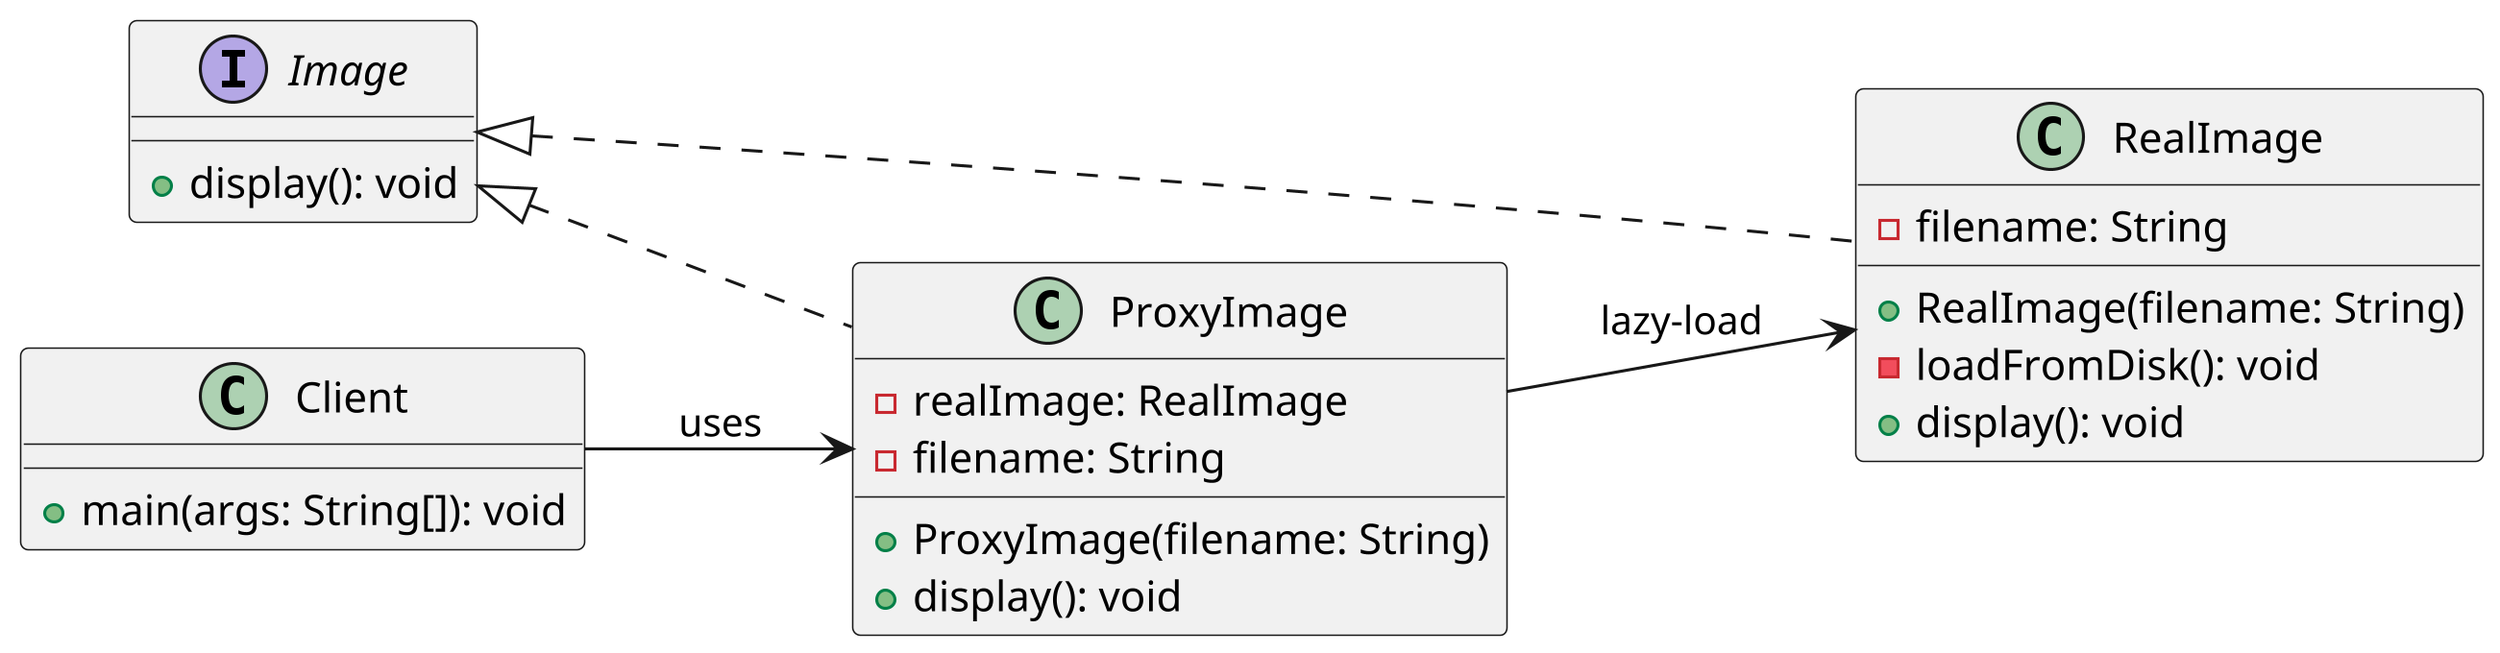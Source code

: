 @startuml
left to right direction
skinparam dpi 300

interface Image {
    +display(): void
}

class RealImage {
    -filename: String
    +RealImage(filename: String)
    -loadFromDisk(): void
    +display(): void
}

class ProxyImage {
    -realImage: RealImage
    -filename: String
    +ProxyImage(filename: String)
    +display(): void
}

class Client {
    +main(args: String[]): void
}

Image <|.. RealImage
Image <|.. ProxyImage

Client --> ProxyImage : uses
ProxyImage --> RealImage : lazy-load

@enduml
